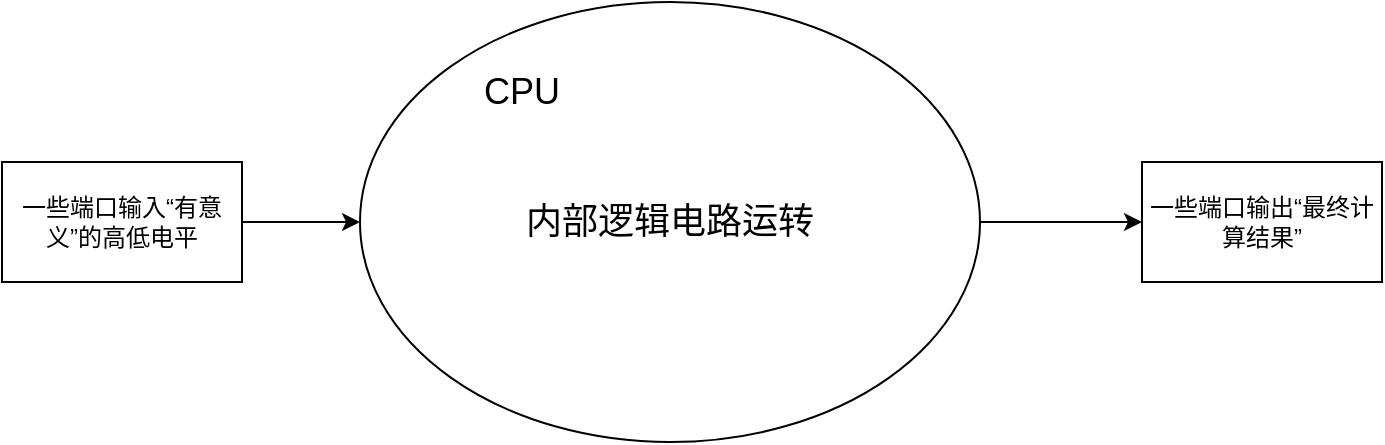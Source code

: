 <mxfile version="19.0.3" type="github">
  <diagram id="SUoSMLEwR6EXODnz4nEF" name="Page-1">
    <mxGraphModel dx="1038" dy="539" grid="0" gridSize="10" guides="1" tooltips="1" connect="1" arrows="1" fold="1" page="1" pageScale="1" pageWidth="827" pageHeight="1169" math="0" shadow="0">
      <root>
        <mxCell id="0" />
        <mxCell id="1" parent="0" />
        <mxCell id="_1ghLw6absgD8E_fkpZd-6" value="" style="edgeStyle=orthogonalEdgeStyle;rounded=0;orthogonalLoop=1;jettySize=auto;html=1;fontSize=18;" edge="1" parent="1" source="_1ghLw6absgD8E_fkpZd-1" target="_1ghLw6absgD8E_fkpZd-3">
          <mxGeometry relative="1" as="geometry" />
        </mxCell>
        <mxCell id="_1ghLw6absgD8E_fkpZd-1" value="一些端口输入“有意义”的高低电平" style="rounded=0;whiteSpace=wrap;html=1;" vertex="1" parent="1">
          <mxGeometry x="80" y="130" width="120" height="60" as="geometry" />
        </mxCell>
        <mxCell id="_1ghLw6absgD8E_fkpZd-7" value="" style="edgeStyle=orthogonalEdgeStyle;rounded=0;orthogonalLoop=1;jettySize=auto;html=1;fontSize=18;" edge="1" parent="1" source="_1ghLw6absgD8E_fkpZd-3" target="_1ghLw6absgD8E_fkpZd-5">
          <mxGeometry relative="1" as="geometry" />
        </mxCell>
        <mxCell id="_1ghLw6absgD8E_fkpZd-3" value="&lt;font style=&quot;font-size: 18px;&quot;&gt;内部逻辑电路运转&lt;/font&gt;" style="ellipse;whiteSpace=wrap;html=1;" vertex="1" parent="1">
          <mxGeometry x="259" y="50" width="310" height="220" as="geometry" />
        </mxCell>
        <mxCell id="_1ghLw6absgD8E_fkpZd-4" value="CPU" style="text;html=1;strokeColor=none;fillColor=none;align=center;verticalAlign=middle;whiteSpace=wrap;rounded=0;fontSize=18;" vertex="1" parent="1">
          <mxGeometry x="310" y="80" width="60" height="30" as="geometry" />
        </mxCell>
        <mxCell id="_1ghLw6absgD8E_fkpZd-5" value="一些端口输出“最终计算结果”" style="rounded=0;whiteSpace=wrap;html=1;" vertex="1" parent="1">
          <mxGeometry x="650" y="130" width="120" height="60" as="geometry" />
        </mxCell>
      </root>
    </mxGraphModel>
  </diagram>
</mxfile>
